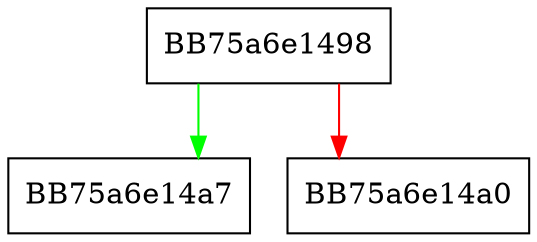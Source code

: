 digraph HRESULT_FROM_NTSTATUS {
  node [shape="box"];
  graph [splines=ortho];
  BB75a6e1498 -> BB75a6e14a7 [color="green"];
  BB75a6e1498 -> BB75a6e14a0 [color="red"];
}